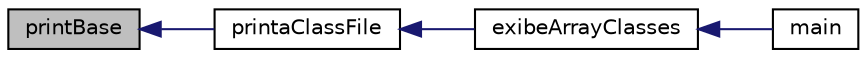 digraph "printBase"
{
 // INTERACTIVE_SVG=YES
  edge [fontname="Helvetica",fontsize="10",labelfontname="Helvetica",labelfontsize="10"];
  node [fontname="Helvetica",fontsize="10",shape=record];
  rankdir="LR";
  Node110 [label="printBase",height=0.2,width=0.4,color="black", fillcolor="grey75", style="filled", fontcolor="black"];
  Node110 -> Node111 [dir="back",color="midnightblue",fontsize="10",style="solid",fontname="Helvetica"];
  Node111 [label="printaClassFile",height=0.2,width=0.4,color="black", fillcolor="white", style="filled",URL="$exibidor_8h.html#a157efd9bd041a04a6a6445a4fb44f3fb"];
  Node111 -> Node112 [dir="back",color="midnightblue",fontsize="10",style="solid",fontname="Helvetica"];
  Node112 [label="exibeArrayClasses",height=0.2,width=0.4,color="black", fillcolor="white", style="filled",URL="$main_8c.html#a4fb190a31887509a84011fe503d1583c"];
  Node112 -> Node113 [dir="back",color="midnightblue",fontsize="10",style="solid",fontname="Helvetica"];
  Node113 [label="main",height=0.2,width=0.4,color="black", fillcolor="white", style="filled",URL="$main_8c.html#a0ddf1224851353fc92bfbff6f499fa97"];
}

